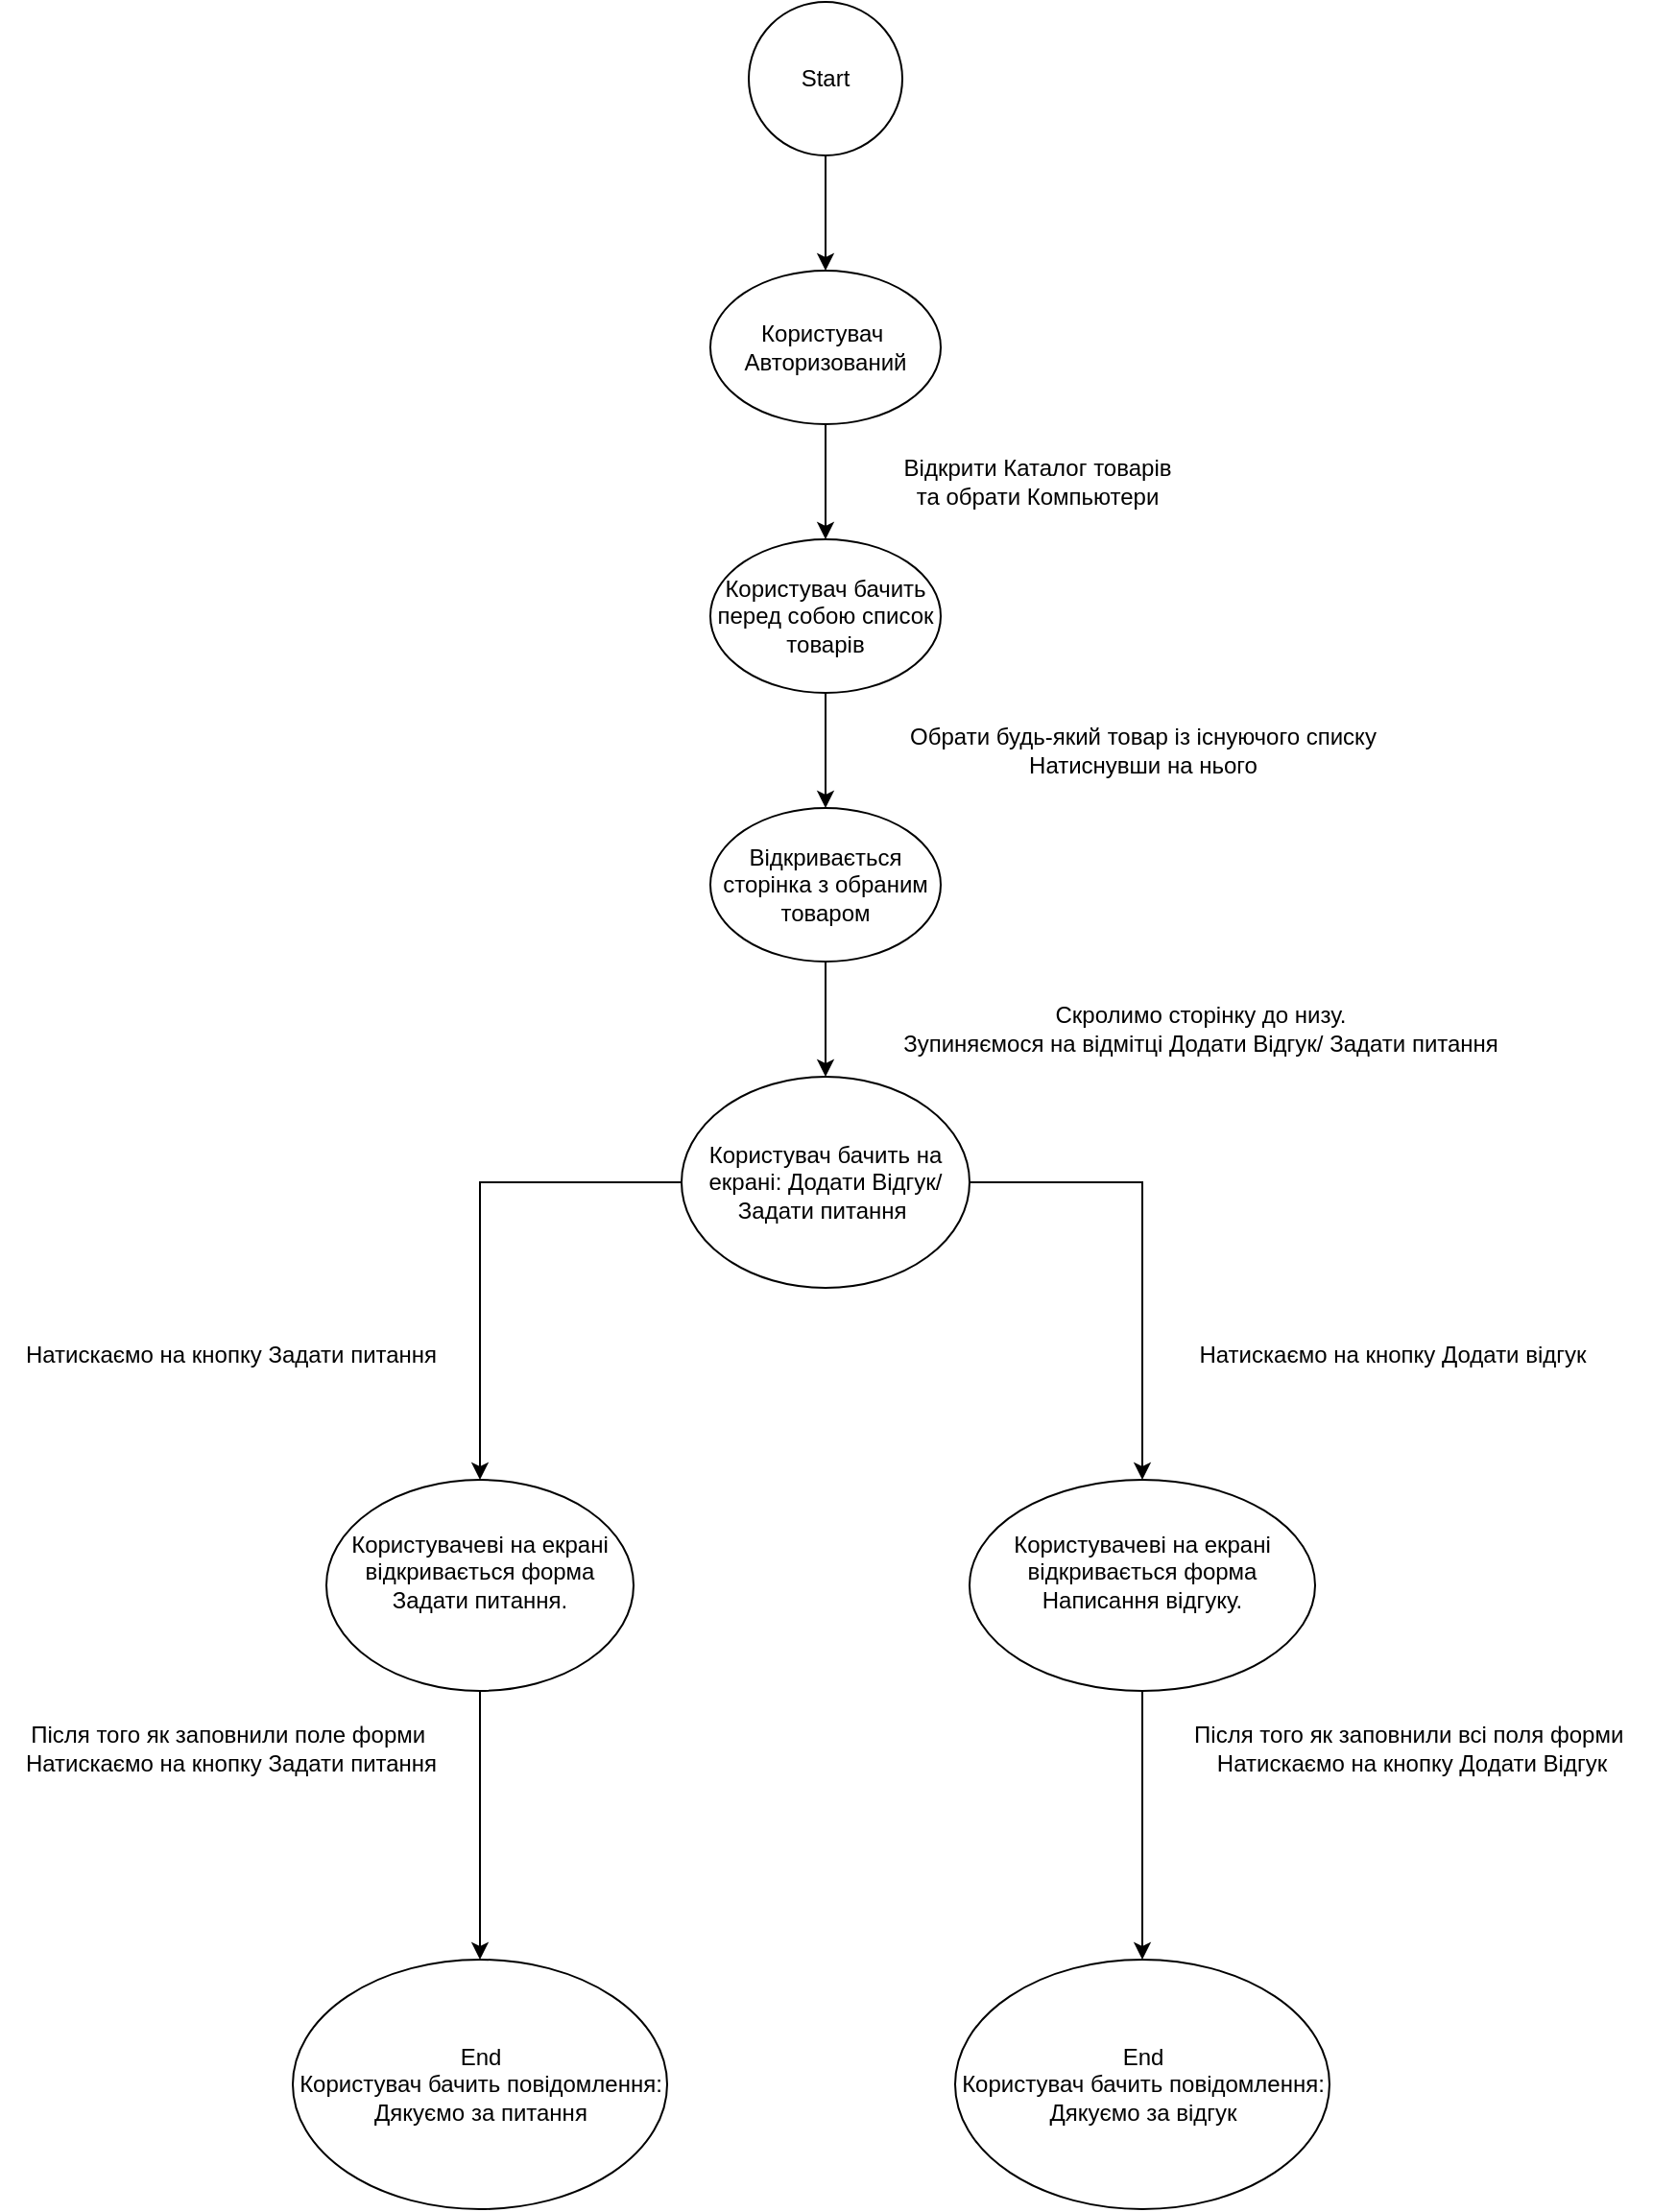 <mxfile version="21.1.2" type="google">
  <diagram name="Сторінка-1" id="QSlwY11mU3Tw5X19oP1j">
    <mxGraphModel grid="1" page="1" gridSize="10" guides="1" tooltips="1" connect="1" arrows="1" fold="1" pageScale="1" pageWidth="827" pageHeight="1169" math="0" shadow="0">
      <root>
        <mxCell id="0" />
        <mxCell id="1" parent="0" />
        <mxCell id="Y3manjMWAyvu6e0yyUNT-3" style="edgeStyle=orthogonalEdgeStyle;rounded=0;orthogonalLoop=1;jettySize=auto;html=1;" edge="1" parent="1" source="t39Mr_szqTA4_jdOvEzW-3" target="Y3manjMWAyvu6e0yyUNT-2">
          <mxGeometry relative="1" as="geometry" />
        </mxCell>
        <mxCell id="t39Mr_szqTA4_jdOvEzW-3" value="Start&lt;br&gt;" style="ellipse;whiteSpace=wrap;html=1;aspect=fixed;" vertex="1" parent="1">
          <mxGeometry x="380" y="10" width="80" height="80" as="geometry" />
        </mxCell>
        <mxCell id="Y3manjMWAyvu6e0yyUNT-6" style="edgeStyle=orthogonalEdgeStyle;rounded=0;orthogonalLoop=1;jettySize=auto;html=1;" edge="1" parent="1" source="Y3manjMWAyvu6e0yyUNT-2" target="Y3manjMWAyvu6e0yyUNT-5">
          <mxGeometry relative="1" as="geometry" />
        </mxCell>
        <mxCell id="Y3manjMWAyvu6e0yyUNT-2" value="Користувач&amp;nbsp;&lt;br&gt;Авторизований&lt;br&gt;" style="ellipse;whiteSpace=wrap;html=1;" vertex="1" parent="1">
          <mxGeometry x="360" y="150" width="120" height="80" as="geometry" />
        </mxCell>
        <mxCell id="Y3manjMWAyvu6e0yyUNT-10" style="edgeStyle=orthogonalEdgeStyle;rounded=0;orthogonalLoop=1;jettySize=auto;html=1;" edge="1" parent="1" source="Y3manjMWAyvu6e0yyUNT-5" target="Y3manjMWAyvu6e0yyUNT-9">
          <mxGeometry relative="1" as="geometry" />
        </mxCell>
        <mxCell id="Y3manjMWAyvu6e0yyUNT-5" value="Користувач бачить перед собою список товарів" style="ellipse;whiteSpace=wrap;html=1;" vertex="1" parent="1">
          <mxGeometry x="360" y="290" width="120" height="80" as="geometry" />
        </mxCell>
        <mxCell id="Y3manjMWAyvu6e0yyUNT-8" value="Відкрити Каталог товарів&lt;br&gt;та обрати Компьютери" style="text;html=1;align=center;verticalAlign=middle;resizable=0;points=[];autosize=1;strokeColor=none;fillColor=none;" vertex="1" parent="1">
          <mxGeometry x="450" y="240" width="160" height="40" as="geometry" />
        </mxCell>
        <mxCell id="Y3manjMWAyvu6e0yyUNT-13" style="edgeStyle=orthogonalEdgeStyle;rounded=0;orthogonalLoop=1;jettySize=auto;html=1;" edge="1" parent="1" source="Y3manjMWAyvu6e0yyUNT-9">
          <mxGeometry relative="1" as="geometry">
            <mxPoint x="420" y="570" as="targetPoint" />
          </mxGeometry>
        </mxCell>
        <mxCell id="Y3manjMWAyvu6e0yyUNT-9" value="Відкривається сторінка з обраним товаром" style="ellipse;whiteSpace=wrap;html=1;" vertex="1" parent="1">
          <mxGeometry x="360" y="430" width="120" height="80" as="geometry" />
        </mxCell>
        <mxCell id="Y3manjMWAyvu6e0yyUNT-11" value="Обрати будь-який товар із існуючого списку&lt;br&gt;Натиснувши на нього" style="text;html=1;align=center;verticalAlign=middle;resizable=0;points=[];autosize=1;strokeColor=none;fillColor=none;" vertex="1" parent="1">
          <mxGeometry x="450" y="380" width="270" height="40" as="geometry" />
        </mxCell>
        <mxCell id="Y3manjMWAyvu6e0yyUNT-36" style="edgeStyle=orthogonalEdgeStyle;rounded=0;orthogonalLoop=1;jettySize=auto;html=1;entryX=0.5;entryY=0;entryDx=0;entryDy=0;" edge="1" parent="1" source="Y3manjMWAyvu6e0yyUNT-12" target="Y3manjMWAyvu6e0yyUNT-29">
          <mxGeometry relative="1" as="geometry" />
        </mxCell>
        <mxCell id="Y3manjMWAyvu6e0yyUNT-39" style="edgeStyle=orthogonalEdgeStyle;rounded=0;orthogonalLoop=1;jettySize=auto;html=1;exitX=1;exitY=0.5;exitDx=0;exitDy=0;" edge="1" parent="1" source="Y3manjMWAyvu6e0yyUNT-12" target="Y3manjMWAyvu6e0yyUNT-21">
          <mxGeometry relative="1" as="geometry" />
        </mxCell>
        <mxCell id="Y3manjMWAyvu6e0yyUNT-12" value="Користувач бачить на екрані: Додати Відгук/ Задати питання&amp;nbsp;" style="ellipse;whiteSpace=wrap;html=1;" vertex="1" parent="1">
          <mxGeometry x="345" y="570" width="150" height="110" as="geometry" />
        </mxCell>
        <mxCell id="Y3manjMWAyvu6e0yyUNT-14" value="Скролимо сторінку до низу.&lt;br&gt;Зупиняємося на відмітці Додати Відгук/ Задати питання" style="text;html=1;align=center;verticalAlign=middle;resizable=0;points=[];autosize=1;strokeColor=none;fillColor=none;" vertex="1" parent="1">
          <mxGeometry x="450" y="525" width="330" height="40" as="geometry" />
        </mxCell>
        <mxCell id="Y3manjMWAyvu6e0yyUNT-19" value="Натискаємо на кнопку Додати відгук" style="text;html=1;align=center;verticalAlign=middle;resizable=0;points=[];autosize=1;strokeColor=none;fillColor=none;" vertex="1" parent="1">
          <mxGeometry x="600" y="700" width="230" height="30" as="geometry" />
        </mxCell>
        <mxCell id="Y3manjMWAyvu6e0yyUNT-38" style="edgeStyle=orthogonalEdgeStyle;rounded=0;orthogonalLoop=1;jettySize=auto;html=1;entryX=0.5;entryY=0;entryDx=0;entryDy=0;" edge="1" parent="1" source="Y3manjMWAyvu6e0yyUNT-21" target="Y3manjMWAyvu6e0yyUNT-23">
          <mxGeometry relative="1" as="geometry" />
        </mxCell>
        <mxCell id="Y3manjMWAyvu6e0yyUNT-21" value="&lt;font style=&quot;font-size: 12px;&quot;&gt;Користувачеві на екрані відкривається форма Написання відгуку.&lt;br&gt;&lt;br&gt;&lt;/font&gt;" style="ellipse;whiteSpace=wrap;html=1;" vertex="1" parent="1">
          <mxGeometry x="495" y="780" width="180" height="110" as="geometry" />
        </mxCell>
        <mxCell id="Y3manjMWAyvu6e0yyUNT-23" value="End&lt;br&gt;Користувач бачить повідомлення:&lt;br&gt;Дякуємо за відгук" style="ellipse;whiteSpace=wrap;html=1;" vertex="1" parent="1">
          <mxGeometry x="487.5" y="1030" width="195" height="130" as="geometry" />
        </mxCell>
        <mxCell id="Y3manjMWAyvu6e0yyUNT-25" value="Після того як заповнили всі поля форми&amp;nbsp;&lt;br&gt;Натискаємо на кнопку Додати Відгук" style="text;html=1;align=center;verticalAlign=middle;resizable=0;points=[];autosize=1;strokeColor=none;fillColor=none;" vertex="1" parent="1">
          <mxGeometry x="600" y="900" width="250" height="40" as="geometry" />
        </mxCell>
        <mxCell id="Y3manjMWAyvu6e0yyUNT-37" style="edgeStyle=orthogonalEdgeStyle;rounded=0;orthogonalLoop=1;jettySize=auto;html=1;entryX=0.5;entryY=0;entryDx=0;entryDy=0;" edge="1" parent="1" source="Y3manjMWAyvu6e0yyUNT-29" target="Y3manjMWAyvu6e0yyUNT-32">
          <mxGeometry relative="1" as="geometry" />
        </mxCell>
        <mxCell id="Y3manjMWAyvu6e0yyUNT-29" value="&lt;font style=&quot;font-size: 12px;&quot;&gt;Користувачеві на екрані відкривається форма Задати питання.&lt;br&gt;&lt;br&gt;&lt;/font&gt;" style="ellipse;whiteSpace=wrap;html=1;" vertex="1" parent="1">
          <mxGeometry x="160" y="780" width="160" height="110" as="geometry" />
        </mxCell>
        <mxCell id="Y3manjMWAyvu6e0yyUNT-31" value="Після того як заповнили поле форми&amp;nbsp;&lt;br&gt;Натискаємо на кнопку Задати питання" style="text;html=1;align=center;verticalAlign=middle;resizable=0;points=[];autosize=1;strokeColor=none;fillColor=none;" vertex="1" parent="1">
          <mxGeometry x="-10" y="900" width="240" height="40" as="geometry" />
        </mxCell>
        <mxCell id="Y3manjMWAyvu6e0yyUNT-32" value="End&lt;br&gt;Користувач бачить повідомлення:&lt;br&gt;Дякуємо за питання" style="ellipse;whiteSpace=wrap;html=1;" vertex="1" parent="1">
          <mxGeometry x="142.5" y="1030" width="195" height="130" as="geometry" />
        </mxCell>
        <mxCell id="Y3manjMWAyvu6e0yyUNT-35" value="Натискаємо на кнопку Задати питання" style="text;html=1;align=center;verticalAlign=middle;resizable=0;points=[];autosize=1;strokeColor=none;fillColor=none;" vertex="1" parent="1">
          <mxGeometry x="-10" y="700" width="240" height="30" as="geometry" />
        </mxCell>
      </root>
    </mxGraphModel>
  </diagram>
</mxfile>
